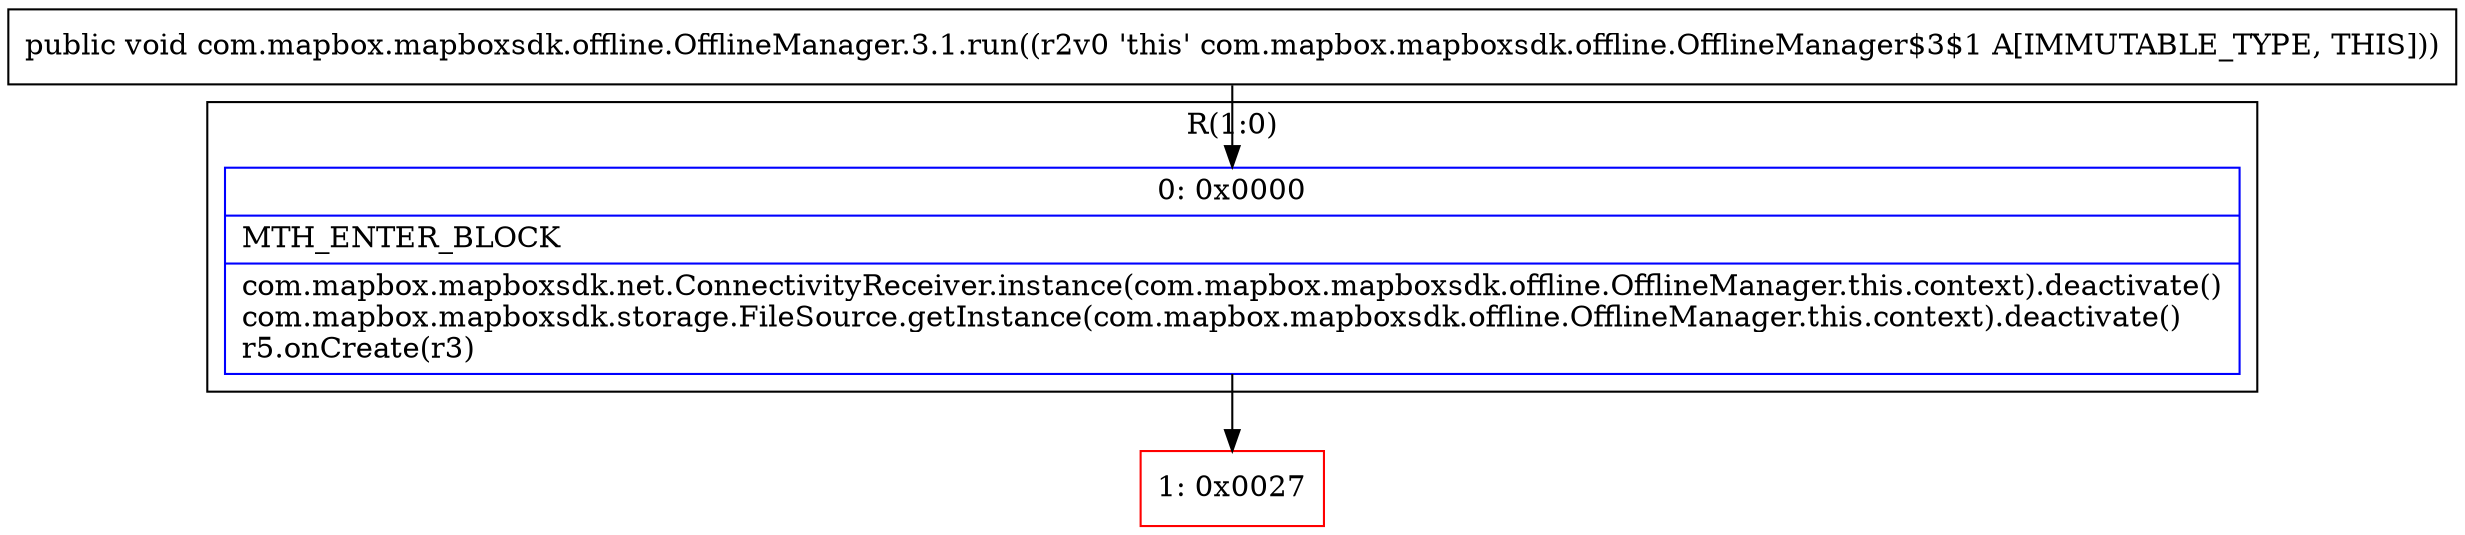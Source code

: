 digraph "CFG forcom.mapbox.mapboxsdk.offline.OfflineManager.3.1.run()V" {
subgraph cluster_Region_739748007 {
label = "R(1:0)";
node [shape=record,color=blue];
Node_0 [shape=record,label="{0\:\ 0x0000|MTH_ENTER_BLOCK\l|com.mapbox.mapboxsdk.net.ConnectivityReceiver.instance(com.mapbox.mapboxsdk.offline.OfflineManager.this.context).deactivate()\lcom.mapbox.mapboxsdk.storage.FileSource.getInstance(com.mapbox.mapboxsdk.offline.OfflineManager.this.context).deactivate()\lr5.onCreate(r3)\l}"];
}
Node_1 [shape=record,color=red,label="{1\:\ 0x0027}"];
MethodNode[shape=record,label="{public void com.mapbox.mapboxsdk.offline.OfflineManager.3.1.run((r2v0 'this' com.mapbox.mapboxsdk.offline.OfflineManager$3$1 A[IMMUTABLE_TYPE, THIS])) }"];
MethodNode -> Node_0;
Node_0 -> Node_1;
}


